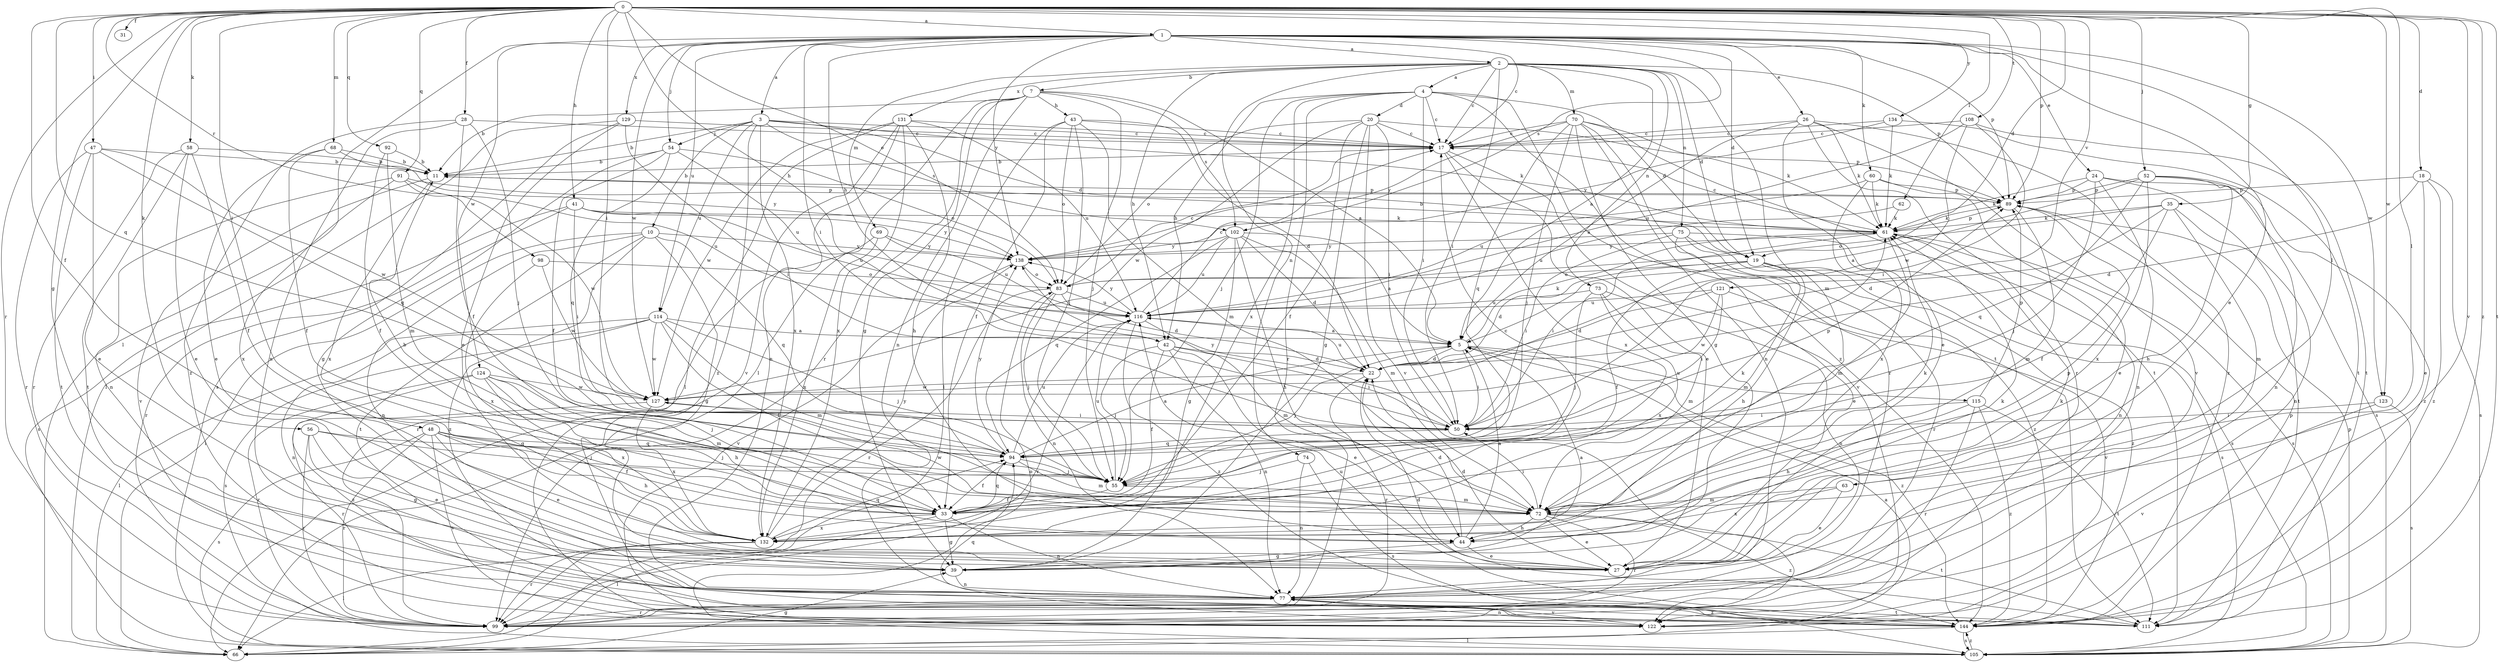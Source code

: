 strict digraph  {
0;
1;
2;
3;
4;
5;
7;
10;
11;
17;
18;
19;
20;
22;
24;
26;
27;
28;
31;
33;
35;
39;
41;
42;
43;
44;
47;
48;
50;
52;
54;
55;
56;
58;
60;
61;
62;
63;
66;
68;
69;
70;
72;
73;
74;
75;
77;
83;
89;
91;
92;
94;
98;
99;
102;
105;
108;
111;
114;
115;
116;
121;
122;
123;
124;
127;
129;
131;
132;
134;
138;
144;
0 -> 1  [label=a];
0 -> 18  [label=d];
0 -> 19  [label=d];
0 -> 28  [label=f];
0 -> 31  [label=f];
0 -> 33  [label=f];
0 -> 35  [label=g];
0 -> 39  [label=g];
0 -> 41  [label=h];
0 -> 42  [label=h];
0 -> 47  [label=i];
0 -> 48  [label=i];
0 -> 50  [label=i];
0 -> 52  [label=j];
0 -> 56  [label=k];
0 -> 58  [label=k];
0 -> 62  [label=l];
0 -> 63  [label=l];
0 -> 68  [label=m];
0 -> 83  [label=o];
0 -> 89  [label=p];
0 -> 91  [label=q];
0 -> 92  [label=q];
0 -> 94  [label=q];
0 -> 98  [label=r];
0 -> 99  [label=r];
0 -> 108  [label=t];
0 -> 111  [label=t];
0 -> 121  [label=v];
0 -> 122  [label=v];
0 -> 123  [label=w];
0 -> 134  [label=y];
0 -> 144  [label=z];
1 -> 2  [label=a];
1 -> 3  [label=a];
1 -> 17  [label=c];
1 -> 19  [label=d];
1 -> 24  [label=e];
1 -> 26  [label=e];
1 -> 27  [label=e];
1 -> 42  [label=h];
1 -> 50  [label=i];
1 -> 54  [label=j];
1 -> 60  [label=k];
1 -> 63  [label=l];
1 -> 66  [label=l];
1 -> 89  [label=p];
1 -> 102  [label=s];
1 -> 114  [label=u];
1 -> 123  [label=w];
1 -> 124  [label=w];
1 -> 127  [label=w];
1 -> 129  [label=x];
1 -> 138  [label=y];
2 -> 4  [label=a];
2 -> 5  [label=a];
2 -> 7  [label=b];
2 -> 17  [label=c];
2 -> 19  [label=d];
2 -> 42  [label=h];
2 -> 50  [label=i];
2 -> 69  [label=m];
2 -> 70  [label=m];
2 -> 72  [label=m];
2 -> 73  [label=n];
2 -> 74  [label=n];
2 -> 75  [label=n];
2 -> 89  [label=p];
2 -> 131  [label=x];
3 -> 10  [label=b];
3 -> 11  [label=b];
3 -> 17  [label=c];
3 -> 19  [label=d];
3 -> 54  [label=j];
3 -> 61  [label=k];
3 -> 102  [label=s];
3 -> 114  [label=u];
3 -> 132  [label=x];
3 -> 144  [label=z];
4 -> 17  [label=c];
4 -> 19  [label=d];
4 -> 20  [label=d];
4 -> 42  [label=h];
4 -> 50  [label=i];
4 -> 55  [label=j];
4 -> 99  [label=r];
4 -> 111  [label=t];
4 -> 132  [label=x];
4 -> 144  [label=z];
5 -> 22  [label=d];
5 -> 50  [label=i];
5 -> 55  [label=j];
5 -> 61  [label=k];
5 -> 115  [label=u];
5 -> 144  [label=z];
7 -> 5  [label=a];
7 -> 11  [label=b];
7 -> 39  [label=g];
7 -> 43  [label=h];
7 -> 55  [label=j];
7 -> 66  [label=l];
7 -> 77  [label=n];
7 -> 99  [label=r];
7 -> 102  [label=s];
10 -> 39  [label=g];
10 -> 66  [label=l];
10 -> 77  [label=n];
10 -> 94  [label=q];
10 -> 111  [label=t];
10 -> 138  [label=y];
10 -> 144  [label=z];
11 -> 89  [label=p];
11 -> 122  [label=v];
11 -> 132  [label=x];
17 -> 11  [label=b];
17 -> 27  [label=e];
17 -> 122  [label=v];
17 -> 132  [label=x];
18 -> 22  [label=d];
18 -> 27  [label=e];
18 -> 89  [label=p];
18 -> 105  [label=s];
18 -> 144  [label=z];
19 -> 22  [label=d];
19 -> 33  [label=f];
19 -> 44  [label=h];
19 -> 72  [label=m];
19 -> 83  [label=o];
19 -> 105  [label=s];
19 -> 144  [label=z];
20 -> 17  [label=c];
20 -> 33  [label=f];
20 -> 39  [label=g];
20 -> 50  [label=i];
20 -> 83  [label=o];
20 -> 89  [label=p];
20 -> 122  [label=v];
20 -> 127  [label=w];
22 -> 99  [label=r];
22 -> 116  [label=u];
22 -> 127  [label=w];
24 -> 55  [label=j];
24 -> 61  [label=k];
24 -> 77  [label=n];
24 -> 89  [label=p];
24 -> 105  [label=s];
24 -> 111  [label=t];
26 -> 5  [label=a];
26 -> 17  [label=c];
26 -> 27  [label=e];
26 -> 61  [label=k];
26 -> 99  [label=r];
26 -> 122  [label=v];
26 -> 144  [label=z];
27 -> 22  [label=d];
27 -> 61  [label=k];
28 -> 17  [label=c];
28 -> 33  [label=f];
28 -> 55  [label=j];
28 -> 77  [label=n];
28 -> 144  [label=z];
33 -> 11  [label=b];
33 -> 17  [label=c];
33 -> 39  [label=g];
33 -> 61  [label=k];
33 -> 66  [label=l];
33 -> 77  [label=n];
33 -> 94  [label=q];
33 -> 132  [label=x];
35 -> 22  [label=d];
35 -> 33  [label=f];
35 -> 61  [label=k];
35 -> 72  [label=m];
35 -> 77  [label=n];
35 -> 83  [label=o];
39 -> 5  [label=a];
39 -> 61  [label=k];
39 -> 77  [label=n];
41 -> 50  [label=i];
41 -> 61  [label=k];
41 -> 99  [label=r];
41 -> 105  [label=s];
41 -> 116  [label=u];
41 -> 138  [label=y];
42 -> 22  [label=d];
42 -> 27  [label=e];
42 -> 33  [label=f];
42 -> 50  [label=i];
42 -> 55  [label=j];
42 -> 77  [label=n];
43 -> 17  [label=c];
43 -> 22  [label=d];
43 -> 33  [label=f];
43 -> 55  [label=j];
43 -> 66  [label=l];
43 -> 72  [label=m];
43 -> 83  [label=o];
44 -> 5  [label=a];
44 -> 22  [label=d];
44 -> 27  [label=e];
44 -> 39  [label=g];
47 -> 11  [label=b];
47 -> 27  [label=e];
47 -> 94  [label=q];
47 -> 99  [label=r];
47 -> 111  [label=t];
47 -> 127  [label=w];
48 -> 27  [label=e];
48 -> 33  [label=f];
48 -> 44  [label=h];
48 -> 55  [label=j];
48 -> 94  [label=q];
48 -> 99  [label=r];
48 -> 105  [label=s];
48 -> 122  [label=v];
50 -> 94  [label=q];
50 -> 138  [label=y];
52 -> 5  [label=a];
52 -> 44  [label=h];
52 -> 77  [label=n];
52 -> 89  [label=p];
52 -> 94  [label=q];
52 -> 132  [label=x];
52 -> 144  [label=z];
54 -> 11  [label=b];
54 -> 33  [label=f];
54 -> 39  [label=g];
54 -> 83  [label=o];
54 -> 94  [label=q];
54 -> 116  [label=u];
55 -> 33  [label=f];
55 -> 72  [label=m];
55 -> 116  [label=u];
56 -> 27  [label=e];
56 -> 39  [label=g];
56 -> 55  [label=j];
56 -> 94  [label=q];
56 -> 99  [label=r];
58 -> 11  [label=b];
58 -> 27  [label=e];
58 -> 33  [label=f];
58 -> 99  [label=r];
58 -> 111  [label=t];
60 -> 27  [label=e];
60 -> 61  [label=k];
60 -> 89  [label=p];
60 -> 116  [label=u];
60 -> 132  [label=x];
61 -> 11  [label=b];
61 -> 17  [label=c];
61 -> 50  [label=i];
61 -> 72  [label=m];
61 -> 77  [label=n];
61 -> 89  [label=p];
61 -> 105  [label=s];
61 -> 138  [label=y];
62 -> 61  [label=k];
62 -> 116  [label=u];
63 -> 27  [label=e];
63 -> 72  [label=m];
63 -> 132  [label=x];
66 -> 5  [label=a];
66 -> 39  [label=g];
68 -> 11  [label=b];
68 -> 27  [label=e];
68 -> 33  [label=f];
68 -> 138  [label=y];
69 -> 99  [label=r];
69 -> 116  [label=u];
69 -> 132  [label=x];
69 -> 138  [label=y];
70 -> 17  [label=c];
70 -> 39  [label=g];
70 -> 55  [label=j];
70 -> 61  [label=k];
70 -> 77  [label=n];
70 -> 94  [label=q];
70 -> 99  [label=r];
70 -> 111  [label=t];
70 -> 138  [label=y];
72 -> 27  [label=e];
72 -> 44  [label=h];
72 -> 50  [label=i];
72 -> 61  [label=k];
72 -> 99  [label=r];
72 -> 111  [label=t];
72 -> 127  [label=w];
72 -> 144  [label=z];
73 -> 55  [label=j];
73 -> 72  [label=m];
73 -> 77  [label=n];
73 -> 116  [label=u];
73 -> 132  [label=x];
74 -> 55  [label=j];
74 -> 77  [label=n];
74 -> 105  [label=s];
75 -> 27  [label=e];
75 -> 50  [label=i];
75 -> 99  [label=r];
75 -> 105  [label=s];
75 -> 138  [label=y];
75 -> 144  [label=z];
77 -> 99  [label=r];
77 -> 111  [label=t];
77 -> 122  [label=v];
77 -> 144  [label=z];
83 -> 17  [label=c];
83 -> 22  [label=d];
83 -> 55  [label=j];
83 -> 77  [label=n];
83 -> 99  [label=r];
83 -> 116  [label=u];
89 -> 61  [label=k];
89 -> 72  [label=m];
91 -> 77  [label=n];
91 -> 89  [label=p];
91 -> 116  [label=u];
91 -> 127  [label=w];
91 -> 132  [label=x];
92 -> 11  [label=b];
92 -> 33  [label=f];
92 -> 72  [label=m];
94 -> 5  [label=a];
94 -> 33  [label=f];
94 -> 55  [label=j];
94 -> 72  [label=m];
94 -> 89  [label=p];
94 -> 116  [label=u];
94 -> 138  [label=y];
98 -> 83  [label=o];
98 -> 127  [label=w];
98 -> 132  [label=x];
102 -> 5  [label=a];
102 -> 22  [label=d];
102 -> 39  [label=g];
102 -> 44  [label=h];
102 -> 72  [label=m];
102 -> 94  [label=q];
102 -> 116  [label=u];
102 -> 138  [label=y];
105 -> 83  [label=o];
105 -> 89  [label=p];
105 -> 144  [label=z];
108 -> 17  [label=c];
108 -> 50  [label=i];
108 -> 111  [label=t];
108 -> 116  [label=u];
108 -> 127  [label=w];
111 -> 22  [label=d];
114 -> 5  [label=a];
114 -> 33  [label=f];
114 -> 55  [label=j];
114 -> 66  [label=l];
114 -> 72  [label=m];
114 -> 77  [label=n];
114 -> 105  [label=s];
114 -> 127  [label=w];
115 -> 44  [label=h];
115 -> 50  [label=i];
115 -> 89  [label=p];
115 -> 99  [label=r];
115 -> 111  [label=t];
115 -> 144  [label=z];
116 -> 5  [label=a];
116 -> 17  [label=c];
116 -> 72  [label=m];
116 -> 99  [label=r];
116 -> 138  [label=y];
116 -> 144  [label=z];
121 -> 22  [label=d];
121 -> 50  [label=i];
121 -> 116  [label=u];
121 -> 122  [label=v];
121 -> 127  [label=w];
122 -> 77  [label=n];
122 -> 94  [label=q];
123 -> 50  [label=i];
123 -> 105  [label=s];
123 -> 122  [label=v];
124 -> 44  [label=h];
124 -> 55  [label=j];
124 -> 72  [label=m];
124 -> 99  [label=r];
124 -> 127  [label=w];
124 -> 132  [label=x];
124 -> 144  [label=z];
127 -> 50  [label=i];
127 -> 99  [label=r];
127 -> 132  [label=x];
129 -> 17  [label=c];
129 -> 27  [label=e];
129 -> 50  [label=i];
129 -> 66  [label=l];
129 -> 105  [label=s];
131 -> 17  [label=c];
131 -> 44  [label=h];
131 -> 66  [label=l];
131 -> 77  [label=n];
131 -> 116  [label=u];
131 -> 122  [label=v];
131 -> 127  [label=w];
131 -> 132  [label=x];
132 -> 66  [label=l];
132 -> 89  [label=p];
132 -> 94  [label=q];
132 -> 99  [label=r];
132 -> 138  [label=y];
134 -> 17  [label=c];
134 -> 61  [label=k];
134 -> 111  [label=t];
134 -> 138  [label=y];
138 -> 83  [label=o];
138 -> 122  [label=v];
144 -> 66  [label=l];
144 -> 89  [label=p];
144 -> 105  [label=s];
144 -> 116  [label=u];
}
